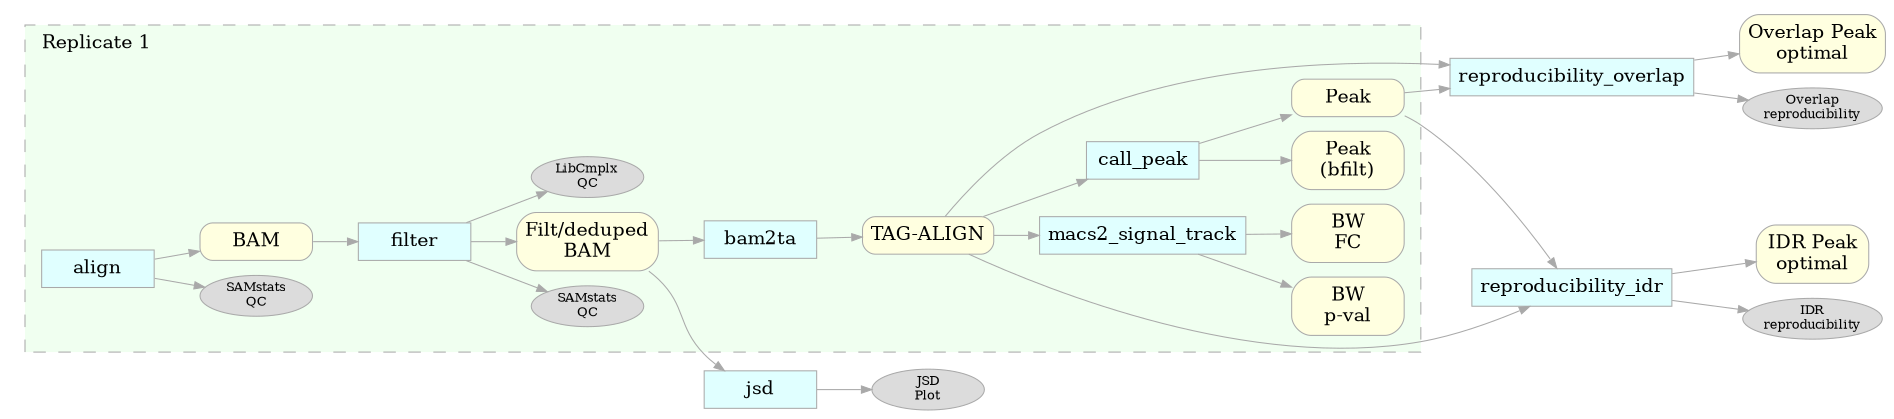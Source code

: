 digraph D {
graph [rankdir=LR nodesep=0.1 ranksep=0.3];
node [shape=box fontsize=9 margin=0.05 penwidth=0.5 height=0 fillcolor=lightcyan color=darkgrey style=filled];
edge [arrowsize=0.5 color=darkgrey penwidth=0.5];
subgraph cluster_pooled_rep {
style = "filled, dashed";
fontsize = 9;
color = darkgrey;
penwidth = 0.5;
fillcolor = oldlace;
labeljust = "l";
label = "Pooled replicate";
}
subgraph cluster_rep1 {
style = "filled, dashed";
fontsize = 9;
color = darkgrey;
penwidth = 0.5;
fillcolor = honeydew;
labeljust = "l";
label = "Replicate 1";
"5055197247084690416";
"454569835605706935";
"-8408257614897313588";
"-4687214027040191840";
"5070900776933635984";
"-304987781103750817";
"7364876316270162335";
"-1726757026783964877";
"-1829474999434124016";
"790143761775991743";
"8747827563612458097";
"3195357194884662507";
"5444415710582421663";
"4735669260119232961";
"2201708192412804201";
}
subgraph cluster_rep2 {
style = "filled, dashed";
fontsize = 9;
color = darkgrey;
penwidth = 0.5;
fillcolor = honeydew;
labeljust = "l";
label = "Replicate 2";
}
subgraph cluster_rep3 {
style = "filled, dashed";
fontsize = 9;
color = darkgrey;
penwidth = 0.5;
fillcolor = honeydew;
labeljust = "l";
label = "Replicate 3";
}
subgraph cluster_rep4 {
style = "filled, dashed";
fontsize = 9;
color = darkgrey;
penwidth = 0.5;
fillcolor = honeydew;
labeljust = "l";
label = "Replicate 4";
}
subgraph cluster_rep5 {
style = "filled, dashed";
fontsize = 9;
color = darkgrey;
penwidth = 0.5;
fillcolor = honeydew;
labeljust = "l";
label = "Replicate 5";
}
subgraph cluster_rep6 {
style = "filled, dashed";
fontsize = 9;
color = darkgrey;
penwidth = 0.5;
fillcolor = honeydew;
labeljust = "l";
label = "Replicate 6";
}
subgraph cluster_rep7 {
style = "filled, dashed";
fontsize = 9;
color = darkgrey;
penwidth = 0.5;
fillcolor = honeydew;
labeljust = "l";
label = "Replicate 7";
}
subgraph cluster_rep8 {
style = "filled, dashed";
fontsize = 9;
color = darkgrey;
penwidth = 0.5;
fillcolor = honeydew;
labeljust = "l";
label = "Replicate 8";
}
subgraph cluster_rep9 {
style = "filled, dashed";
fontsize = 9;
color = darkgrey;
penwidth = 0.5;
fillcolor = honeydew;
labeljust = "l";
label = "Replicate 9";
}
subgraph cluster_rep10 {
style = "filled, dashed";
fontsize = 9;
color = darkgrey;
penwidth = 0.5;
fillcolor = honeydew;
labeljust = "l";
label = "Replicate 10";
}
subgraph cluster_pooled_ctl {
style = "filled, dashed";
fontsize = 9;
color = darkgrey;
penwidth = 0.5;
fillcolor = oldlace;
labeljust = "l";
label = "Pooled control";
}
subgraph cluster_ctl1 {
style = "filled, dashed";
fontsize = 9;
color = darkgrey;
penwidth = 0.5;
fillcolor = honeydew;
labeljust = "l";
label = "Control 1";
}
subgraph cluster_ctl2 {
style = "filled, dashed";
fontsize = 9;
color = darkgrey;
penwidth = 0.5;
fillcolor = honeydew;
labeljust = "l";
label = "Control 2";
}
subgraph cluster_ctl3 {
style = "filled, dashed";
fontsize = 9;
color = darkgrey;
penwidth = 0.5;
fillcolor = honeydew;
labeljust = "l";
label = "Control 3";
}
subgraph cluster_ctl4 {
style = "filled, dashed";
fontsize = 9;
color = darkgrey;
penwidth = 0.5;
fillcolor = honeydew;
labeljust = "l";
label = "Control 4";
}
subgraph cluster_ctl5 {
style = "filled, dashed";
fontsize = 9;
color = darkgrey;
penwidth = 0.5;
fillcolor = honeydew;
labeljust = "l";
label = "Control 5";
}
subgraph cluster_ctl6 {
style = "filled, dashed";
fontsize = 9;
color = darkgrey;
penwidth = 0.5;
fillcolor = honeydew;
labeljust = "l";
label = "Control 6";
}
subgraph cluster_ctl7 {
style = "filled, dashed";
fontsize = 9;
color = darkgrey;
penwidth = 0.5;
fillcolor = honeydew;
labeljust = "l";
label = "Control 7";
}
subgraph cluster_ctl8 {
style = "filled, dashed";
fontsize = 9;
color = darkgrey;
penwidth = 0.5;
fillcolor = honeydew;
labeljust = "l";
label = "Control 8";
}
subgraph cluster_ctl9 {
style = "filled, dashed";
fontsize = 9;
color = darkgrey;
penwidth = 0.5;
fillcolor = honeydew;
labeljust = "l";
label = "Control 9";
}
subgraph cluster_ctl10 {
style = "filled, dashed";
fontsize = 9;
color = darkgrey;
penwidth = 0.5;
fillcolor = honeydew;
labeljust = "l";
label = "Control 10";
}
"5055197247084690416" [label="bam2ta" href="atac.bam2ta" target="blank" tooltip="atac.bam2ta"];
"454569835605706935" [shape=box style="filled, rounded" fillcolor=lightyellow label="TAG-ALIGN" href="/costellolab/data3/sermare/ATAC_seq/atac/46e1c956-3914-4b73-af06-03cafb167c20/call-bam2ta/shard-0/execution/glob-199637d3015dccbe277f621a18be9eb4/1A_S16_L003_R1_001.trim.srt.nodup.no_chrM_MT.tn5.tagAlign.gz" target="blank" tooltip="/costellolab/data3/sermare/ATAC_seq/atac/46e1c956-3914-4b73-af06-03cafb167c20/call-bam2ta/shard-0/execution/glob-199637d3015dccbe277f621a18be9eb4/1A_S16_L003_R1_001.trim.srt.nodup.no_chrM_MT.tn5.tagAlign.gz"];
"5404967095016506260" [label="jsd" href="atac.jsd" target="blank" tooltip="atac.jsd"];
"5980485236376481375" [shape=oval style="filled" fillcolor=gainsboro fontsize=6 margin=0 label="JSD\nPlot" href="/costellolab/data3/sermare/ATAC_seq/atac/46e1c956-3914-4b73-af06-03cafb167c20/call-jsd/execution/glob-fc36854b6867c1581ab159b09dd7e2f4/1A_S16_L003_R1_001.trim.srt.nodup.no_chrM_MT.jsd_plot.png" target="blank" tooltip="/costellolab/data3/sermare/ATAC_seq/atac/46e1c956-3914-4b73-af06-03cafb167c20/call-jsd/execution/glob-fc36854b6867c1581ab159b09dd7e2f4/1A_S16_L003_R1_001.trim.srt.nodup.no_chrM_MT.jsd_plot.png"];
"-8408257614897313588" [label="macs2_signal_track" href="atac.macs2_signal_track" target="blank" tooltip="atac.macs2_signal_track"];
"-4687214027040191840" [shape=box style="filled, rounded" fillcolor=lightyellow label="BW\np-val" href="/costellolab/data3/sermare/ATAC_seq/atac/46e1c956-3914-4b73-af06-03cafb167c20/call-macs2_signal_track/shard-0/execution/glob-7ab0340dfeb10ca109917cbdcc568548/1A_S16_L003_R1_001.trim.srt.nodup.no_chrM_MT.tn5.pval.signal.bigwig" target="blank" tooltip="/costellolab/data3/sermare/ATAC_seq/atac/46e1c956-3914-4b73-af06-03cafb167c20/call-macs2_signal_track/shard-0/execution/glob-7ab0340dfeb10ca109917cbdcc568548/1A_S16_L003_R1_001.trim.srt.nodup.no_chrM_MT.tn5.pval.signal.bigwig"];
"5070900776933635984" [shape=box style="filled, rounded" fillcolor=lightyellow label="BW\nFC" href="/costellolab/data3/sermare/ATAC_seq/atac/46e1c956-3914-4b73-af06-03cafb167c20/call-macs2_signal_track/shard-0/execution/glob-8876d8ced974dc46a0c7a4fac20a3a95/1A_S16_L003_R1_001.trim.srt.nodup.no_chrM_MT.tn5.fc.signal.bigwig" target="blank" tooltip="/costellolab/data3/sermare/ATAC_seq/atac/46e1c956-3914-4b73-af06-03cafb167c20/call-macs2_signal_track/shard-0/execution/glob-8876d8ced974dc46a0c7a4fac20a3a95/1A_S16_L003_R1_001.trim.srt.nodup.no_chrM_MT.tn5.fc.signal.bigwig"];
"-304987781103750817" [label="call_peak" href="atac.call_peak" target="blank" tooltip="atac.call_peak"];
"7364876316270162335" [shape=box style="filled, rounded" fillcolor=lightyellow label="Peak\n(bfilt)" href="/costellolab/data3/sermare/ATAC_seq/atac/46e1c956-3914-4b73-af06-03cafb167c20/call-call_peak/shard-0/execution/glob-2e6c87fc90e45fa5dbda88934d454cd3/1A_S16_L003_R1_001.trim.srt.nodup.no_chrM_MT.tn5.pval0.01.300K.bfilt.narrowPeak.gz" target="blank" tooltip="/costellolab/data3/sermare/ATAC_seq/atac/46e1c956-3914-4b73-af06-03cafb167c20/call-call_peak/shard-0/execution/glob-2e6c87fc90e45fa5dbda88934d454cd3/1A_S16_L003_R1_001.trim.srt.nodup.no_chrM_MT.tn5.pval0.01.300K.bfilt.narrowPeak.gz"];
"-1726757026783964877" [shape=box style="filled, rounded" fillcolor=lightyellow label="Peak" href="/costellolab/data3/sermare/ATAC_seq/atac/46e1c956-3914-4b73-af06-03cafb167c20/call-call_peak/shard-0/execution/glob-254907fcd430d7e6c9bf67ac4585adb4/1A_S16_L003_R1_001.trim.srt.nodup.no_chrM_MT.tn5.pval0.01.300K.narrowPeak.gz" target="blank" tooltip="/costellolab/data3/sermare/ATAC_seq/atac/46e1c956-3914-4b73-af06-03cafb167c20/call-call_peak/shard-0/execution/glob-254907fcd430d7e6c9bf67ac4585adb4/1A_S16_L003_R1_001.trim.srt.nodup.no_chrM_MT.tn5.pval0.01.300K.narrowPeak.gz"];
"770674250724286009" [label="reproducibility_overlap" href="atac.reproducibility_overlap" target="blank" tooltip="atac.reproducibility_overlap"];
"-8660112306350725620" [shape=box style="filled, rounded" fillcolor=lightyellow label="Overlap Peak\noptimal" href="/costellolab/data3/sermare/ATAC_seq/atac/46e1c956-3914-4b73-af06-03cafb167c20/call-reproducibility_overlap/execution/glob-1b1244d5baf1a7d98d4b7b76d79e43bf/overlap.optimal_peak.narrowPeak.gz" target="blank" tooltip="/costellolab/data3/sermare/ATAC_seq/atac/46e1c956-3914-4b73-af06-03cafb167c20/call-reproducibility_overlap/execution/glob-1b1244d5baf1a7d98d4b7b76d79e43bf/overlap.optimal_peak.narrowPeak.gz"];
"4979666809573909958" [shape=oval style="filled" fillcolor=gainsboro fontsize=6 margin=0 label="Overlap\nreproducibility" href="/costellolab/data3/sermare/ATAC_seq/atac/46e1c956-3914-4b73-af06-03cafb167c20/call-reproducibility_overlap/execution/glob-2e0755477c7b64fb4cd35cd75c0b0f2a/overlap.reproducibility.qc" target="blank" tooltip="/costellolab/data3/sermare/ATAC_seq/atac/46e1c956-3914-4b73-af06-03cafb167c20/call-reproducibility_overlap/execution/glob-2e0755477c7b64fb4cd35cd75c0b0f2a/overlap.reproducibility.qc"];
"-1829474999434124016" [label="filter" href="atac.filter" target="blank" tooltip="atac.filter"];
"790143761775991743" [shape=oval style="filled" fillcolor=gainsboro fontsize=6 margin=0 label="SAMstats\nQC" href="/costellolab/data3/sermare/ATAC_seq/atac/46e1c956-3914-4b73-af06-03cafb167c20/call-filter/shard-0/execution/glob-7b38d9959cf6f3deb83ac2bd156d8317/1A_S16_L003_R1_001.trim.srt.nodup.no_chrM_MT.samstats.qc" target="blank" tooltip="/costellolab/data3/sermare/ATAC_seq/atac/46e1c956-3914-4b73-af06-03cafb167c20/call-filter/shard-0/execution/glob-7b38d9959cf6f3deb83ac2bd156d8317/1A_S16_L003_R1_001.trim.srt.nodup.no_chrM_MT.samstats.qc"];
"8747827563612458097" [shape=box style="filled, rounded" fillcolor=lightyellow label="Filt/deduped\nBAM" href="/costellolab/data3/sermare/ATAC_seq/atac/46e1c956-3914-4b73-af06-03cafb167c20/call-filter/shard-0/execution/glob-3bcbe4e7489c90f75e0523ac6f3a9385/1A_S16_L003_R1_001.trim.srt.nodup.no_chrM_MT.bam" target="blank" tooltip="/costellolab/data3/sermare/ATAC_seq/atac/46e1c956-3914-4b73-af06-03cafb167c20/call-filter/shard-0/execution/glob-3bcbe4e7489c90f75e0523ac6f3a9385/1A_S16_L003_R1_001.trim.srt.nodup.no_chrM_MT.bam"];
"3195357194884662507" [shape=oval style="filled" fillcolor=gainsboro fontsize=6 margin=0 label="LibCmplx\nQC" href="/costellolab/data3/sermare/ATAC_seq/atac/46e1c956-3914-4b73-af06-03cafb167c20/call-filter/shard-0/execution/glob-57d0acc485690c2359d57a5a21e0aedb/1A_S16_L003_R1_001.trim.srt.lib_complexity.qc" target="blank" tooltip="/costellolab/data3/sermare/ATAC_seq/atac/46e1c956-3914-4b73-af06-03cafb167c20/call-filter/shard-0/execution/glob-57d0acc485690c2359d57a5a21e0aedb/1A_S16_L003_R1_001.trim.srt.lib_complexity.qc"];
"-8267993548484073920" [label="reproducibility_idr" href="atac.reproducibility_idr" target="blank" tooltip="atac.reproducibility_idr"];
"1925441941087485724" [shape=box style="filled, rounded" fillcolor=lightyellow label="IDR Peak\noptimal" href="/costellolab/data3/sermare/ATAC_seq/atac/46e1c956-3914-4b73-af06-03cafb167c20/call-reproducibility_idr/execution/glob-1b1244d5baf1a7d98d4b7b76d79e43bf/idr.optimal_peak.narrowPeak.gz" target="blank" tooltip="/costellolab/data3/sermare/ATAC_seq/atac/46e1c956-3914-4b73-af06-03cafb167c20/call-reproducibility_idr/execution/glob-1b1244d5baf1a7d98d4b7b76d79e43bf/idr.optimal_peak.narrowPeak.gz"];
"-2165641183761141678" [shape=oval style="filled" fillcolor=gainsboro fontsize=6 margin=0 label="IDR\nreproducibility" href="/costellolab/data3/sermare/ATAC_seq/atac/46e1c956-3914-4b73-af06-03cafb167c20/call-reproducibility_idr/execution/glob-2e0755477c7b64fb4cd35cd75c0b0f2a/idr.reproducibility.qc" target="blank" tooltip="/costellolab/data3/sermare/ATAC_seq/atac/46e1c956-3914-4b73-af06-03cafb167c20/call-reproducibility_idr/execution/glob-2e0755477c7b64fb4cd35cd75c0b0f2a/idr.reproducibility.qc"];
"5444415710582421663" [label="align" href="atac.align" target="blank" tooltip="atac.align"];
"4735669260119232961" [shape=oval style="filled" fillcolor=gainsboro fontsize=6 margin=0 label="SAMstats\nQC" href="/costellolab/data3/sermare/ATAC_seq/atac/46e1c956-3914-4b73-af06-03cafb167c20/call-align/shard-0/execution/glob-7b38d9959cf6f3deb83ac2bd156d8317/1A_S16_L003_R1_001.trim.srt.samstats.qc" target="blank" tooltip="/costellolab/data3/sermare/ATAC_seq/atac/46e1c956-3914-4b73-af06-03cafb167c20/call-align/shard-0/execution/glob-7b38d9959cf6f3deb83ac2bd156d8317/1A_S16_L003_R1_001.trim.srt.samstats.qc"];
"2201708192412804201" [shape=box style="filled, rounded" fillcolor=lightyellow label="BAM" href="/costellolab/data3/sermare/ATAC_seq/atac/46e1c956-3914-4b73-af06-03cafb167c20/call-align/shard-0/execution/glob-3bcbe4e7489c90f75e0523ac6f3a9385/1A_S16_L003_R1_001.trim.srt.bam" target="blank" tooltip="/costellolab/data3/sermare/ATAC_seq/atac/46e1c956-3914-4b73-af06-03cafb167c20/call-align/shard-0/execution/glob-3bcbe4e7489c90f75e0523ac6f3a9385/1A_S16_L003_R1_001.trim.srt.bam"];
"5055197247084690416" -> "454569835605706935";
"454569835605706935" -> "-8267993548484073920";
"454569835605706935" -> "-8408257614897313588";
"454569835605706935" -> "770674250724286009";
"454569835605706935" -> "-304987781103750817";
"5404967095016506260" -> "5980485236376481375";
"-8408257614897313588" -> "5070900776933635984";
"-8408257614897313588" -> "-4687214027040191840";
"-304987781103750817" -> "7364876316270162335";
"-304987781103750817" -> "-1726757026783964877";
"-1726757026783964877" -> "-8267993548484073920";
"-1726757026783964877" -> "770674250724286009";
"770674250724286009" -> "4979666809573909958";
"770674250724286009" -> "-8660112306350725620";
"-1829474999434124016" -> "3195357194884662507";
"-1829474999434124016" -> "8747827563612458097";
"-1829474999434124016" -> "790143761775991743";
"8747827563612458097" -> "5055197247084690416";
"8747827563612458097" -> "5404967095016506260";
"-8267993548484073920" -> "-2165641183761141678";
"-8267993548484073920" -> "1925441941087485724";
"5444415710582421663" -> "4735669260119232961";
"5444415710582421663" -> "2201708192412804201";
"2201708192412804201" -> "-1829474999434124016";
}
